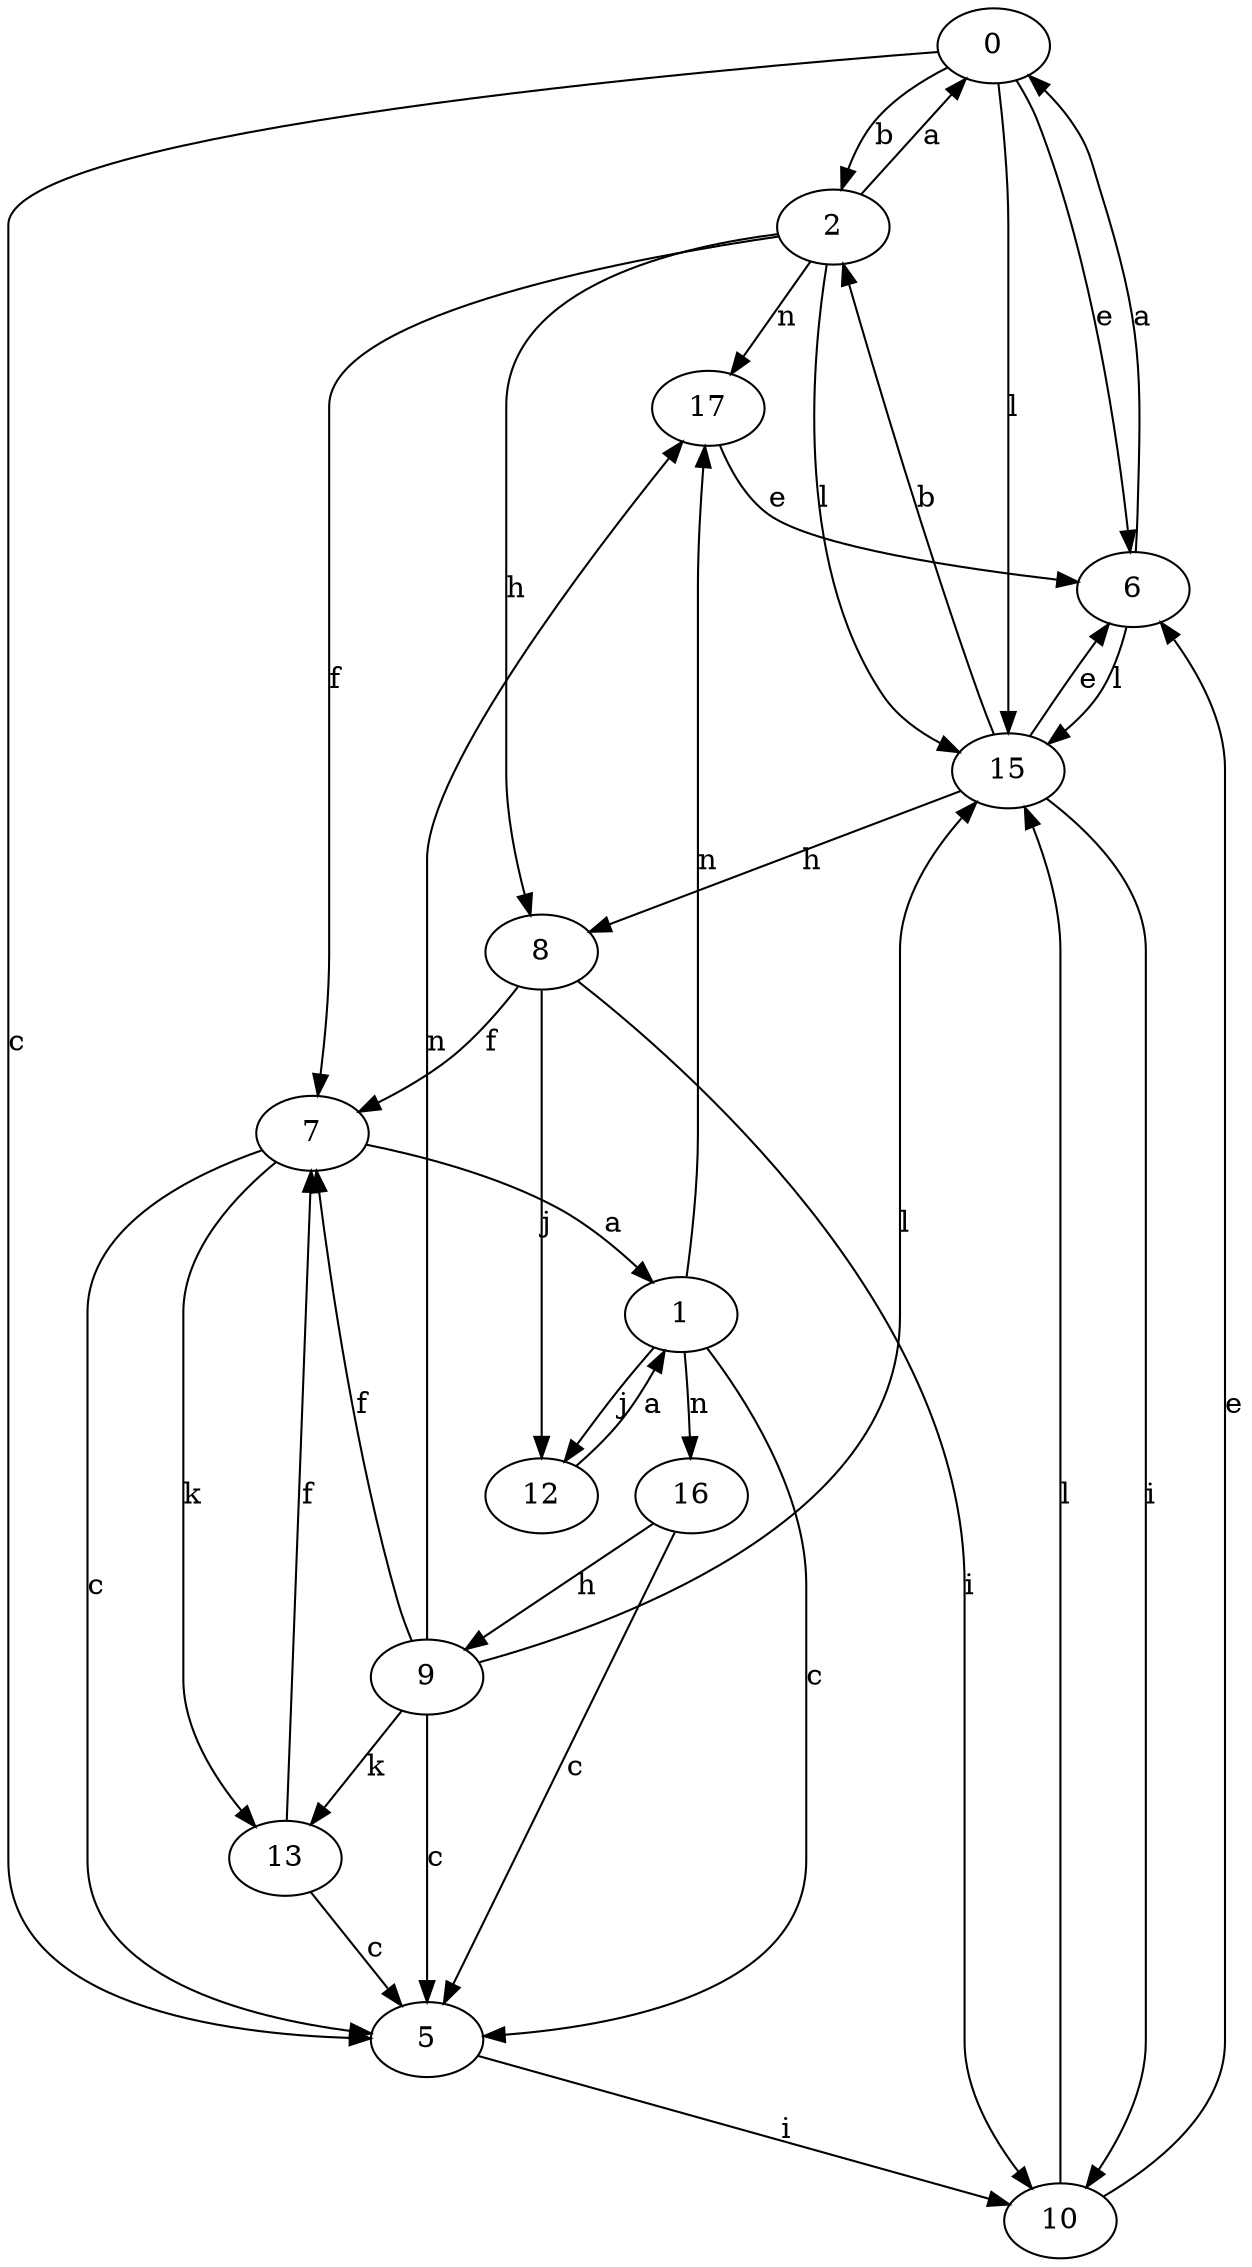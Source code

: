 strict digraph  {
0;
1;
2;
5;
6;
7;
8;
9;
10;
12;
13;
15;
16;
17;
0 -> 2  [label=b];
0 -> 5  [label=c];
0 -> 6  [label=e];
0 -> 15  [label=l];
1 -> 5  [label=c];
1 -> 12  [label=j];
1 -> 16  [label=n];
1 -> 17  [label=n];
2 -> 0  [label=a];
2 -> 7  [label=f];
2 -> 8  [label=h];
2 -> 15  [label=l];
2 -> 17  [label=n];
5 -> 10  [label=i];
6 -> 0  [label=a];
6 -> 15  [label=l];
7 -> 1  [label=a];
7 -> 5  [label=c];
7 -> 13  [label=k];
8 -> 7  [label=f];
8 -> 10  [label=i];
8 -> 12  [label=j];
9 -> 5  [label=c];
9 -> 7  [label=f];
9 -> 13  [label=k];
9 -> 15  [label=l];
9 -> 17  [label=n];
10 -> 6  [label=e];
10 -> 15  [label=l];
12 -> 1  [label=a];
13 -> 5  [label=c];
13 -> 7  [label=f];
15 -> 2  [label=b];
15 -> 6  [label=e];
15 -> 8  [label=h];
15 -> 10  [label=i];
16 -> 5  [label=c];
16 -> 9  [label=h];
17 -> 6  [label=e];
}
